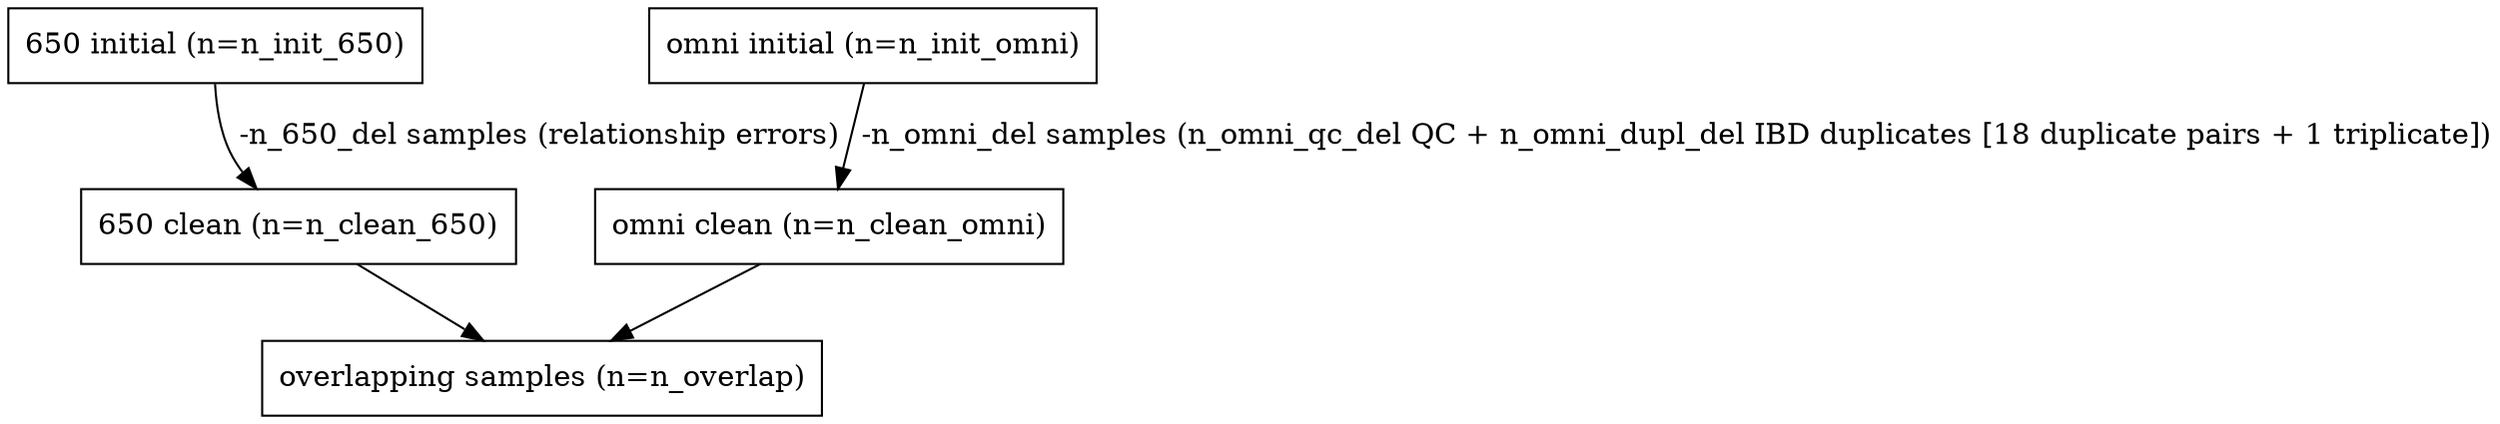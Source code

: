 #!dot
digraph {
    INIT_SIX [label="650 initial (n=n_init_650)", shape=box]
    INIT_OMNI [label="omni initial (n=n_init_omni)", shape=box]
    CLEAN_SIX [label="650 clean (n=n_clean_650)", shape=box]
    CLEAN_OMNI [label="omni clean (n=n_clean_omni)", shape=box]
    OVERLAP [label="overlapping samples (n=n_overlap)", shape=box]

    INIT_SIX->CLEAN_SIX [label=" -n_650_del samples (relationship errors)"];
    INIT_OMNI->CLEAN_OMNI [label=" -n_omni_del samples (n_omni_qc_del QC + n_omni_dupl_del IBD duplicates [18 duplicate pairs + 1 triplicate])"];
    CLEAN_SIX->OVERLAP;
    CLEAN_OMNI->OVERLAP;
}
